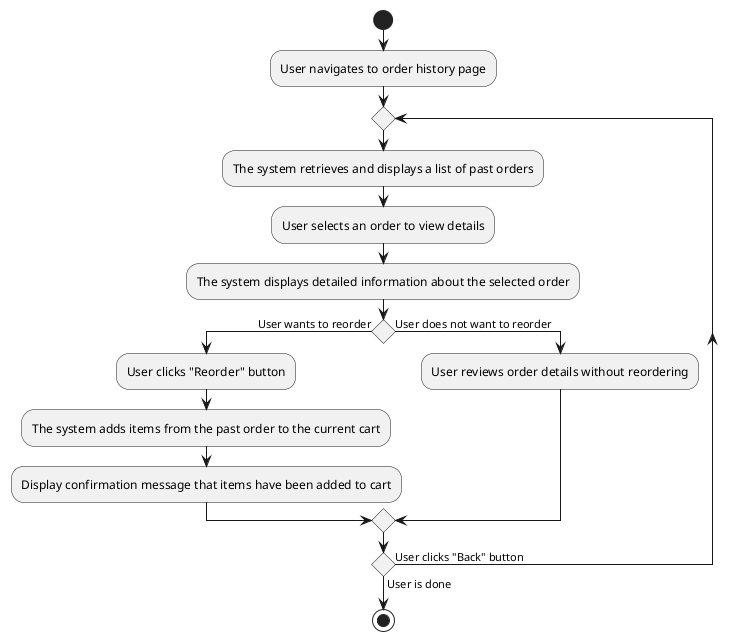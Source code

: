 @startuml US-10-11 Activity
start
:User navigates to order history page;
repeat  
    :The system retrieves and displays a list of past orders;
    :User selects an order to view details;
    :The system displays detailed information about the selected order;
    if () then (User wants to reorder)
        :User clicks "Reorder" button;
        :The system adds items from the past order to the current cart;
        :Display confirmation message that items have been added to cart;
    else (User does not want to reorder)
        :User reviews order details without reordering;
    endif
repeat while () is (User clicks "Back" button) not (User is done)
stop
@enduml